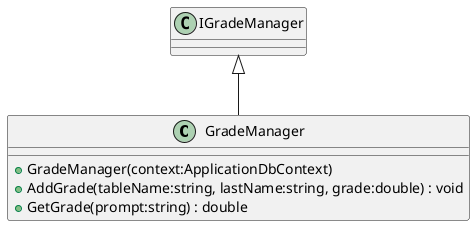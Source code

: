 @startuml
class GradeManager {
    + GradeManager(context:ApplicationDbContext)
    + AddGrade(tableName:string, lastName:string, grade:double) : void
    + GetGrade(prompt:string) : double
}
IGradeManager <|-- GradeManager
@enduml
